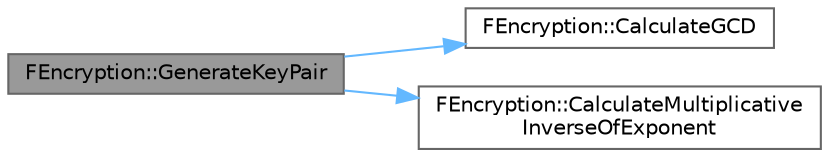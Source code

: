 digraph "FEncryption::GenerateKeyPair"
{
 // INTERACTIVE_SVG=YES
 // LATEX_PDF_SIZE
  bgcolor="transparent";
  edge [fontname=Helvetica,fontsize=10,labelfontname=Helvetica,labelfontsize=10];
  node [fontname=Helvetica,fontsize=10,shape=box,height=0.2,width=0.4];
  rankdir="LR";
  Node1 [id="Node000001",label="FEncryption::GenerateKeyPair",height=0.2,width=0.4,color="gray40", fillcolor="grey60", style="filled", fontcolor="black",tooltip="Generate Key Pair for encryption and decryption."];
  Node1 -> Node2 [id="edge1_Node000001_Node000002",color="steelblue1",style="solid",tooltip=" "];
  Node2 [id="Node000002",label="FEncryption::CalculateGCD",height=0.2,width=0.4,color="grey40", fillcolor="white", style="filled",URL="$d5/d31/namespaceFEncryption.html#a4df78bf66d8cd7b1430e73a7234e2409",tooltip="Greatest common divisor of ValueA and ValueB."];
  Node1 -> Node3 [id="edge2_Node000001_Node000003",color="steelblue1",style="solid",tooltip=" "];
  Node3 [id="Node000003",label="FEncryption::CalculateMultiplicative\lInverseOfExponent",height=0.2,width=0.4,color="grey40", fillcolor="white", style="filled",URL="$d5/d31/namespaceFEncryption.html#a0a872fa89f9748264161b89a0d7e93e4",tooltip="Multiplicative inverse of exponent using extended GCD algorithm."];
}
